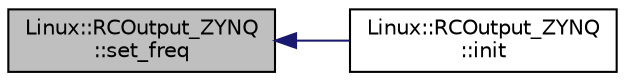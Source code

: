 digraph "Linux::RCOutput_ZYNQ::set_freq"
{
 // INTERACTIVE_SVG=YES
  edge [fontname="Helvetica",fontsize="10",labelfontname="Helvetica",labelfontsize="10"];
  node [fontname="Helvetica",fontsize="10",shape=record];
  rankdir="LR";
  Node1 [label="Linux::RCOutput_ZYNQ\l::set_freq",height=0.2,width=0.4,color="black", fillcolor="grey75", style="filled", fontcolor="black"];
  Node1 -> Node2 [dir="back",color="midnightblue",fontsize="10",style="solid",fontname="Helvetica"];
  Node2 [label="Linux::RCOutput_ZYNQ\l::init",height=0.2,width=0.4,color="black", fillcolor="white", style="filled",URL="$classLinux_1_1RCOutput__ZYNQ.html#a2e4d13788e113adfa23880eb2ec92d6c"];
}
